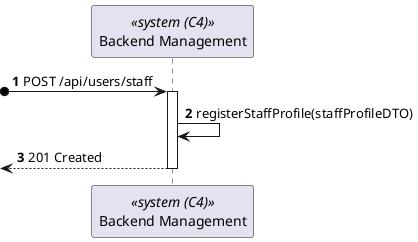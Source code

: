 @startuml

autonumber
participant SYS as "Backend Management" <<system (C4)>>

?o-> SYS : POST /api/users/staff
activate SYS

SYS -> SYS : registerStaffProfile(staffProfileDTO)
<-- SYS : 201 Created
deactivate SYS


@enduml